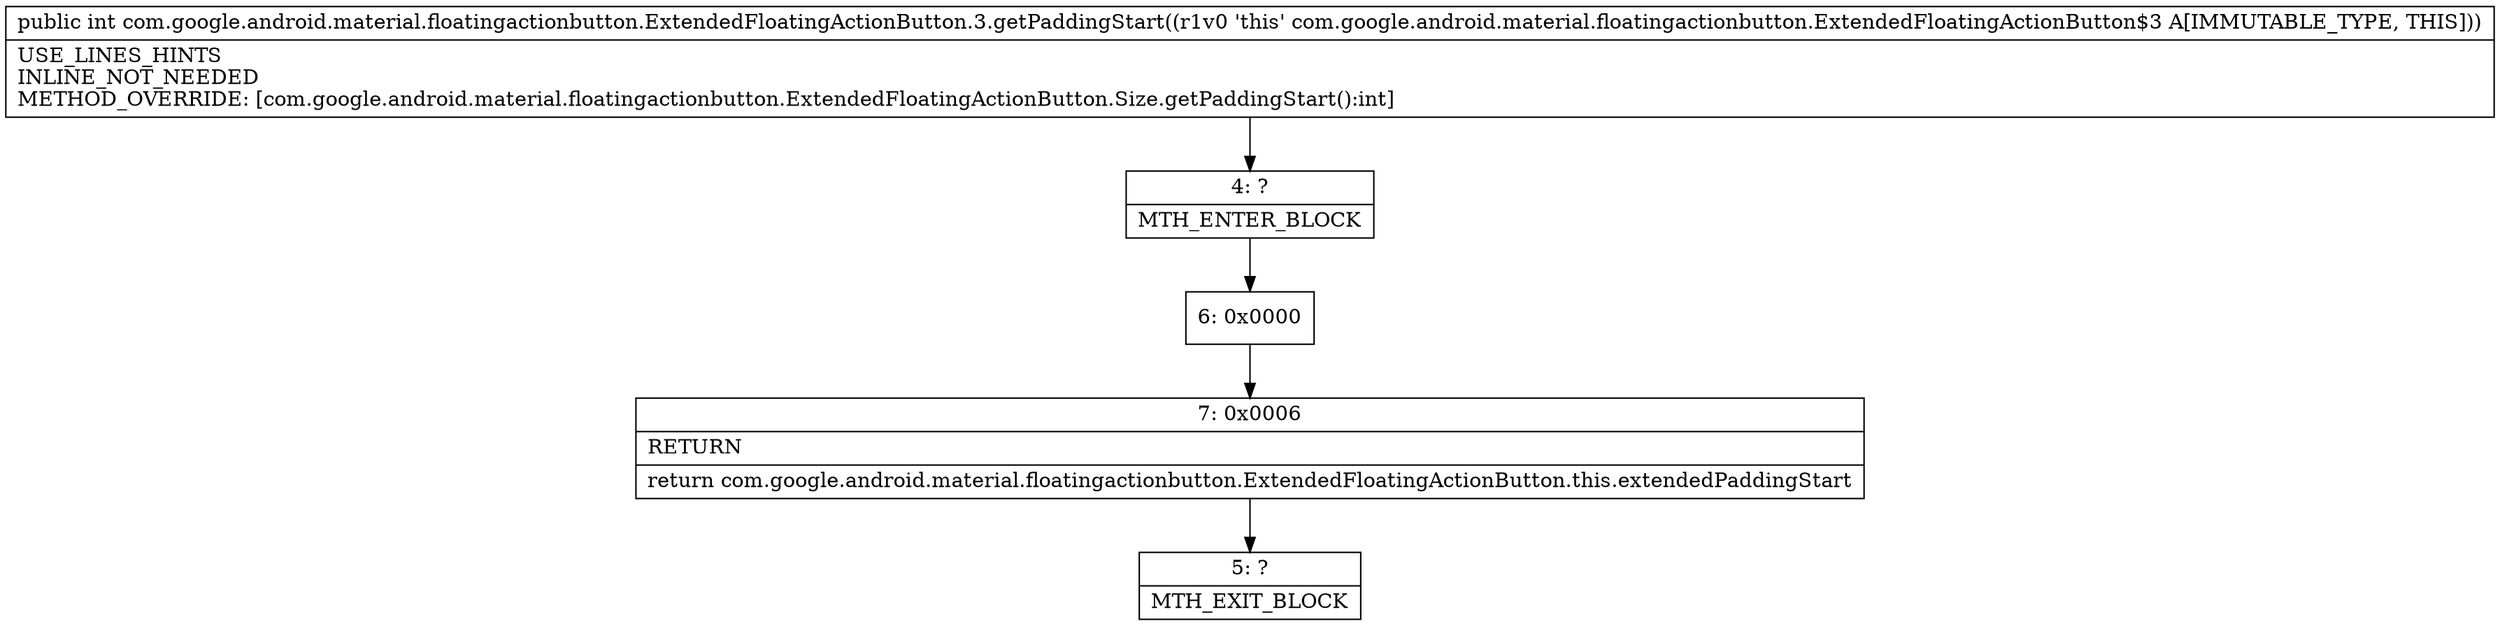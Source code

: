 digraph "CFG forcom.google.android.material.floatingactionbutton.ExtendedFloatingActionButton.3.getPaddingStart()I" {
Node_4 [shape=record,label="{4\:\ ?|MTH_ENTER_BLOCK\l}"];
Node_6 [shape=record,label="{6\:\ 0x0000}"];
Node_7 [shape=record,label="{7\:\ 0x0006|RETURN\l|return com.google.android.material.floatingactionbutton.ExtendedFloatingActionButton.this.extendedPaddingStart\l}"];
Node_5 [shape=record,label="{5\:\ ?|MTH_EXIT_BLOCK\l}"];
MethodNode[shape=record,label="{public int com.google.android.material.floatingactionbutton.ExtendedFloatingActionButton.3.getPaddingStart((r1v0 'this' com.google.android.material.floatingactionbutton.ExtendedFloatingActionButton$3 A[IMMUTABLE_TYPE, THIS]))  | USE_LINES_HINTS\lINLINE_NOT_NEEDED\lMETHOD_OVERRIDE: [com.google.android.material.floatingactionbutton.ExtendedFloatingActionButton.Size.getPaddingStart():int]\l}"];
MethodNode -> Node_4;Node_4 -> Node_6;
Node_6 -> Node_7;
Node_7 -> Node_5;
}

